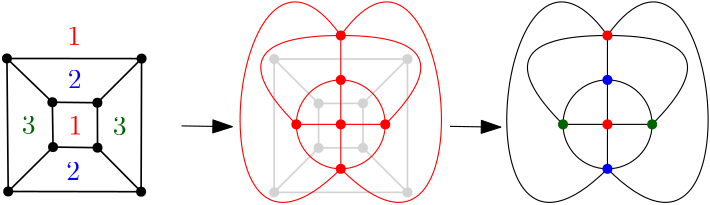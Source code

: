 <?xml version="1.0"?>
<!DOCTYPE ipe SYSTEM "ipe.dtd">
<ipe version="70218" creator="Ipe 7.2.29">
<info created="D:20250216154127" modified="D:20250302104434"/>
<ipestyle name="basic">
<symbol name="arrow/arc(spx)">
<path stroke="sym-stroke" fill="sym-stroke" pen="sym-pen">
0 0 m
-1 0.333 l
-1 -0.333 l
h
</path>
</symbol>
<symbol name="arrow/farc(spx)">
<path stroke="sym-stroke" fill="white" pen="sym-pen">
0 0 m
-1 0.333 l
-1 -0.333 l
h
</path>
</symbol>
<symbol name="arrow/ptarc(spx)">
<path stroke="sym-stroke" fill="sym-stroke" pen="sym-pen">
0 0 m
-1 0.333 l
-0.8 0 l
-1 -0.333 l
h
</path>
</symbol>
<symbol name="arrow/fptarc(spx)">
<path stroke="sym-stroke" fill="white" pen="sym-pen">
0 0 m
-1 0.333 l
-0.8 0 l
-1 -0.333 l
h
</path>
</symbol>
<symbol name="mark/circle(sx)" transformations="translations">
<path fill="sym-stroke">
0.6 0 0 0.6 0 0 e
0.4 0 0 0.4 0 0 e
</path>
</symbol>
<symbol name="mark/disk(sx)" transformations="translations">
<path fill="sym-stroke">
0.6 0 0 0.6 0 0 e
</path>
</symbol>
<symbol name="mark/fdisk(sfx)" transformations="translations">
<group>
<path fill="sym-fill">
0.5 0 0 0.5 0 0 e
</path>
<path fill="sym-stroke" fillrule="eofill">
0.6 0 0 0.6 0 0 e
0.4 0 0 0.4 0 0 e
</path>
</group>
</symbol>
<symbol name="mark/box(sx)" transformations="translations">
<path fill="sym-stroke" fillrule="eofill">
-0.6 -0.6 m
0.6 -0.6 l
0.6 0.6 l
-0.6 0.6 l
h
-0.4 -0.4 m
0.4 -0.4 l
0.4 0.4 l
-0.4 0.4 l
h
</path>
</symbol>
<symbol name="mark/square(sx)" transformations="translations">
<path fill="sym-stroke">
-0.6 -0.6 m
0.6 -0.6 l
0.6 0.6 l
-0.6 0.6 l
h
</path>
</symbol>
<symbol name="mark/fsquare(sfx)" transformations="translations">
<group>
<path fill="sym-fill">
-0.5 -0.5 m
0.5 -0.5 l
0.5 0.5 l
-0.5 0.5 l
h
</path>
<path fill="sym-stroke" fillrule="eofill">
-0.6 -0.6 m
0.6 -0.6 l
0.6 0.6 l
-0.6 0.6 l
h
-0.4 -0.4 m
0.4 -0.4 l
0.4 0.4 l
-0.4 0.4 l
h
</path>
</group>
</symbol>
<symbol name="mark/cross(sx)" transformations="translations">
<group>
<path fill="sym-stroke">
-0.43 -0.57 m
0.57 0.43 l
0.43 0.57 l
-0.57 -0.43 l
h
</path>
<path fill="sym-stroke">
-0.43 0.57 m
0.57 -0.43 l
0.43 -0.57 l
-0.57 0.43 l
h
</path>
</group>
</symbol>
<symbol name="arrow/fnormal(spx)">
<path stroke="sym-stroke" fill="white" pen="sym-pen">
0 0 m
-1 0.333 l
-1 -0.333 l
h
</path>
</symbol>
<symbol name="arrow/pointed(spx)">
<path stroke="sym-stroke" fill="sym-stroke" pen="sym-pen">
0 0 m
-1 0.333 l
-0.8 0 l
-1 -0.333 l
h
</path>
</symbol>
<symbol name="arrow/fpointed(spx)">
<path stroke="sym-stroke" fill="white" pen="sym-pen">
0 0 m
-1 0.333 l
-0.8 0 l
-1 -0.333 l
h
</path>
</symbol>
<symbol name="arrow/linear(spx)">
<path stroke="sym-stroke" pen="sym-pen">
-1 0.333 m
0 0 l
-1 -0.333 l
</path>
</symbol>
<symbol name="arrow/fdouble(spx)">
<path stroke="sym-stroke" fill="white" pen="sym-pen">
0 0 m
-1 0.333 l
-1 -0.333 l
h
-1 0 m
-2 0.333 l
-2 -0.333 l
h
</path>
</symbol>
<symbol name="arrow/double(spx)">
<path stroke="sym-stroke" fill="sym-stroke" pen="sym-pen">
0 0 m
-1 0.333 l
-1 -0.333 l
h
-1 0 m
-2 0.333 l
-2 -0.333 l
h
</path>
</symbol>
<symbol name="arrow/mid-normal(spx)">
<path stroke="sym-stroke" fill="sym-stroke" pen="sym-pen">
0.5 0 m
-0.5 0.333 l
-0.5 -0.333 l
h
</path>
</symbol>
<symbol name="arrow/mid-fnormal(spx)">
<path stroke="sym-stroke" fill="white" pen="sym-pen">
0.5 0 m
-0.5 0.333 l
-0.5 -0.333 l
h
</path>
</symbol>
<symbol name="arrow/mid-pointed(spx)">
<path stroke="sym-stroke" fill="sym-stroke" pen="sym-pen">
0.5 0 m
-0.5 0.333 l
-0.3 0 l
-0.5 -0.333 l
h
</path>
</symbol>
<symbol name="arrow/mid-fpointed(spx)">
<path stroke="sym-stroke" fill="white" pen="sym-pen">
0.5 0 m
-0.5 0.333 l
-0.3 0 l
-0.5 -0.333 l
h
</path>
</symbol>
<symbol name="arrow/mid-double(spx)">
<path stroke="sym-stroke" fill="sym-stroke" pen="sym-pen">
1 0 m
0 0.333 l
0 -0.333 l
h
0 0 m
-1 0.333 l
-1 -0.333 l
h
</path>
</symbol>
<symbol name="arrow/mid-fdouble(spx)">
<path stroke="sym-stroke" fill="white" pen="sym-pen">
1 0 m
0 0.333 l
0 -0.333 l
h
0 0 m
-1 0.333 l
-1 -0.333 l
h
</path>
</symbol>
<anglesize name="22.5 deg" value="22.5"/>
<anglesize name="30 deg" value="30"/>
<anglesize name="45 deg" value="45"/>
<anglesize name="60 deg" value="60"/>
<anglesize name="90 deg" value="90"/>
<arrowsize name="large" value="10"/>
<arrowsize name="small" value="5"/>
<arrowsize name="tiny" value="3"/>
<color name="blue" value="0 0 1"/>
<color name="brown" value="0.647 0.165 0.165"/>
<color name="darkblue" value="0 0 0.545"/>
<color name="darkcyan" value="0 0.545 0.545"/>
<color name="darkgray" value="0.663"/>
<color name="darkgreen" value="0 0.392 0"/>
<color name="darkmagenta" value="0.545 0 0.545"/>
<color name="darkorange" value="1 0.549 0"/>
<color name="darkred" value="0.545 0 0"/>
<color name="gold" value="1 0.843 0"/>
<color name="gray" value="0.745"/>
<color name="green" value="0 1 0"/>
<color name="lightblue" value="0.678 0.847 0.902"/>
<color name="lightcyan" value="0.878 1 1"/>
<color name="lightgray" value="0.827"/>
<color name="lightgreen" value="0.565 0.933 0.565"/>
<color name="lightyellow" value="1 1 0.878"/>
<color name="navy" value="0 0 0.502"/>
<color name="orange" value="1 0.647 0"/>
<color name="pink" value="1 0.753 0.796"/>
<color name="purple" value="0.627 0.125 0.941"/>
<color name="red" value="1 0 0"/>
<color name="seagreen" value="0.18 0.545 0.341"/>
<color name="turquoise" value="0.251 0.878 0.816"/>
<color name="violet" value="0.933 0.51 0.933"/>
<color name="yellow" value="1 1 0"/>
<dashstyle name="dash dot dotted" value="[4 2 1 2 1 2] 0"/>
<dashstyle name="dash dotted" value="[4 2 1 2] 0"/>
<dashstyle name="dashed" value="[4] 0"/>
<dashstyle name="dotted" value="[1 3] 0"/>
<gridsize name="10 pts (~3.5 mm)" value="10"/>
<gridsize name="14 pts (~5 mm)" value="14"/>
<gridsize name="16 pts (~6 mm)" value="16"/>
<gridsize name="20 pts (~7 mm)" value="20"/>
<gridsize name="28 pts (~10 mm)" value="28"/>
<gridsize name="32 pts (~12 mm)" value="32"/>
<gridsize name="4 pts" value="4"/>
<gridsize name="56 pts (~20 mm)" value="56"/>
<gridsize name="8 pts (~3 mm)" value="8"/>
<opacity name="10%" value="0.1"/>
<opacity name="30%" value="0.3"/>
<opacity name="50%" value="0.5"/>
<opacity name="75%" value="0.75"/>
<pen name="fat" value="1.2"/>
<pen name="heavier" value="0.8"/>
<pen name="ultrafat" value="2"/>
<symbolsize name="large" value="5"/>
<symbolsize name="small" value="2"/>
<symbolsize name="tiny" value="1.1"/>
<textsize name="Huge" value="\Huge"/>
<textsize name="LARGE" value="\LARGE"/>
<textsize name="Large" value="\Large"/>
<textsize name="footnote" value="\footnotesize"/>
<textsize name="huge" value="\huge"/>
<textsize name="large" value="\large"/>
<textsize name="script" value="\scriptsize"/>
<textsize name="small" value="\small"/>
<textsize name="tiny" value="\tiny"/>
<textstyle name="center" begin="\begin{center}" end="\end{center}"/>
<textstyle name="item" begin="\begin{itemize}\item{}" end="\end{itemize}"/>
<textstyle name="itemize" begin="\begin{itemize}" end="\end{itemize}"/>
<tiling name="falling" angle="-60" step="4" width="1"/>
<tiling name="rising" angle="30" step="4" width="1"/>
</ipestyle>
<page>
<layer name="alpha"/>
<view layers="alpha" active="alpha"/>
<path layer="alpha" matrix="1 0 0 1 -79.8622 -0.376267" stroke="black" pen="0.6">
271.681 704.106 m
288.029 688.344 l
</path>
<path matrix="1 0 0 1 -79.8622 -0.376267" stroke="black" pen="0.6">
304.237 688.174 m
320.147 704.055 l
</path>
<path matrix="1 0 0 1 -79.8622 -0.376267" stroke="black" pen="0.6">
288.283 672.208 m
272.134 656.219 l
</path>
<path matrix="1 0 0 1 -79.8622 -0.376267" stroke="black" pen="0.6">
304.291 671.993 m
319.98 656.139 l
</path>
<path matrix="1 0 0 1 -79.8622 -0.376267" stroke="black" pen="0.6">
271.681 704.106 m
320.147 704.055 l
</path>
<path matrix="1 0 0 1 -79.8622 -0.376267" stroke="black" pen="0.6">
319.98 656.139 m
272.134 656.219 l
</path>
<path matrix="1 0 0 1 -79.8622 -0.376267" stroke="black" pen="0.6">
288.029 688.344 m
304.237 688.174 l
</path>
<path matrix="1 0 0 1 -79.8622 -0.376267" stroke="black" pen="0.6">
304.291 671.993 m
288.283 672.208 l
</path>
<path matrix="1 0 0 1 -79.8622 -0.376267" stroke="black" pen="0.6">
320.147 704.055 m
319.98 656.139 l
</path>
<path matrix="1 0 0 1 -79.8622 -0.376267" stroke="black" pen="0.6">
272.134 656.219 m
271.681 704.106 l
</path>
<path matrix="1 0 0 1 -79.8622 -0.376267" stroke="black" pen="0.6">
304.237 688.174 m
304.291 671.993 l
</path>
<path matrix="1 0 0 1 -79.8622 -0.376267" stroke="black" pen="0.6">
288.283 672.208 m
288.029 688.344 l
</path>
<use matrix="1 0 0 1 -63.8337 -0.0321782" name="mark/disk(sx)" pos="272 688" size="normal" stroke="black"/>
<use matrix="1 0 0 1 -79.6257 -0.202654" name="mark/disk(sx)" pos="304 688" size="normal" stroke="black"/>
<use matrix="1 0 0 1 -79.5711 15.6163" name="mark/disk(sx)" pos="304 656" size="normal" stroke="black"/>
<use matrix="1 0 0 1 -63.5792 15.8321" name="mark/disk(sx)" pos="272 656" size="normal" stroke="black"/>
<use matrix="1 0 0 1 -63.7278 15.8424" name="mark/disk(sx)" pos="256 640" size="normal" stroke="black"/>
<use matrix="1 0 0 1 -64.1816 -0.269926" name="mark/disk(sx)" pos="256 704" size="normal" stroke="black"/>
<use matrix="1 0 0 1 -79.715 -0.320823" name="mark/disk(sx)" pos="320 704" size="normal" stroke="black"/>
<use matrix="1 0 0 1 -79.8818 15.7626" name="mark/disk(sx)" pos="320 640" size="normal" stroke="black"/>
<path stroke="lightgray" pen="0.6">
288.006 703.523 m
304.006 687.523 l
</path>
<path matrix="1 0 0 1 -87.9944 7.52293" stroke="lightgray" pen="0.6">
407.978 680.046 m
424 696 l
</path>
<path matrix="1 0 0 1 24.0056 7.52293" stroke="lightgray" pen="0.6">
280 664 m
264 648 l
</path>
<path matrix="1 0 0 1 -87.9944 7.52293" stroke="lightgray" pen="0.6">
407.986 664.014 m
424 648 l
</path>
<path stroke="lightgray" pen="0.6">
288.006 703.523 m
336.006 703.523 l
</path>
<path matrix="1 0 0 1 24.0056 7.52293" stroke="lightgray" pen="0.6">
312 648 m
264 648 l
</path>
<path matrix="1 0 0 1 -87.9944 7.52293" stroke="lightgray" pen="0.6">
392 680 m
407.978 680.046 l
</path>
<path matrix="1 0 0 1 -87.9944 7.52293" stroke="lightgray" pen="0.6">
407.986 664.014 m
392 664 l
</path>
<path matrix="1 0 0 1 24.0056 7.52293" stroke="lightgray" pen="0.6">
312 696 m
312 648 l
</path>
<path stroke="lightgray" pen="0.6">
288.006 655.523 m
288.006 703.523 l
</path>
<path matrix="1 0 0 1 -87.9944 7.52293" stroke="lightgray" pen="0.6">
407.978 680.046 m
407.986 664.014 l
</path>
<path matrix="1 0 0 1 -87.9944 7.52293" stroke="lightgray" pen="0.6">
392 664 m
392 680 l
</path>
<use matrix="1 0 0 1 32.0056 -0.477071" name="mark/disk(sx)" pos="272 688" size="normal" stroke="lightgray"/>
<use matrix="1 0 0 1 15.9836 -0.431299" name="mark/disk(sx)" pos="304 688" size="normal" stroke="lightgray"/>
<use matrix="1 0 0 1 15.9916 15.5369" name="mark/disk(sx)" pos="304 656" size="normal" stroke="lightgray"/>
<use matrix="1 0 0 1 32.0056 15.5229" name="mark/disk(sx)" pos="272 656" size="normal" stroke="lightgray"/>
<use matrix="1 0 0 1 32.0056 15.5229" name="mark/disk(sx)" pos="256 640" size="normal" stroke="lightgray"/>
<use matrix="1 0 0 1 32.0056 -0.477071" name="mark/disk(sx)" pos="256 704" size="normal" stroke="lightgray"/>
<use matrix="1 0 0 1 16.0056 -0.477071" name="mark/disk(sx)" pos="320 704" size="normal" stroke="lightgray"/>
<use matrix="1 0 0 1 16.0056 15.5229" name="mark/disk(sx)" pos="320 640" size="normal" stroke="lightgray"/>
<path matrix="1 0 0 1 -79.8622 -0.416775" stroke="black" arrow="normal/normal">
334.538 679.869 m
352.819 679.587 l
</path>
<path matrix="1 0 0 1 16.7761 -0.577336" stroke="black" arrow="normal/normal">
334.538 679.869 m
352.819 679.587 l
</path>
<text matrix="1 0 0 1 5.94387 -16.4721" transformations="translations" pos="207.567 725.069" stroke="red" type="label" width="4.981" height="6.42" depth="0" valign="baseline">1</text>
<text matrix="1 0 0 1 6.38379 -48.7221" transformations="translations" pos="207.567 725.069" stroke="red" type="label" width="4.981" height="6.42" depth="0" valign="baseline">1</text>
<text matrix="1 0 0 1 -20.1326 13.5961" transformations="translations" pos="233.844 679.347" stroke="blue" type="label" width="4.981" height="6.42" depth="0" valign="baseline" style="math">2</text>
<text matrix="1 0 0 1 -20.64 -19.3969" transformations="translations" pos="233.844 679.347" stroke="blue" type="label" width="4.981" height="6.42" depth="0" valign="baseline" style="math">2</text>
<text matrix="1 0 0 1 -3.94772 -3.28071" transformations="translations" pos="233.844 679.347" stroke="darkgreen" type="label" width="4.981" height="6.42" depth="0" valign="baseline" style="math">3</text>
<text matrix="1 0 0 1 -36.673 -2.79453" transformations="translations" pos="233.844 679.347" stroke="darkgreen" type="label" width="4.981" height="6.42" depth="0" valign="baseline" style="math">3</text>
<use name="mark/disk(sx)" pos="312 712" size="normal" stroke="red"/>
<use name="mark/disk(sx)" pos="312 680" size="normal" stroke="red"/>
<use name="mark/disk(sx)" pos="312 696" size="normal" stroke="red"/>
<use name="mark/disk(sx)" pos="312 664" size="normal" stroke="red"/>
<use name="mark/disk(sx)" pos="296 680" size="normal" stroke="red"/>
<use name="mark/disk(sx)" pos="328 680" size="normal" stroke="red"/>
<path stroke="red">
296 680 m
16 0 0 -16 312 680 312 696 a
</path>
<path stroke="red">
312 696 m
16 0 0 -16 312 680 328 680 a
</path>
<path stroke="red">
328 680 m
16 0 0 -16 312 680 312 664 a
</path>
<path stroke="red">
312 664 m
16 0 0 -16 312 680 296 680 a
</path>
<path stroke="red">
312 712 m
312 696 l
</path>
<path stroke="red">
296 680 m
312 680 l
</path>
<path stroke="red">
312 696 m
312 680 l
</path>
<path stroke="red">
328 680 m
312 680 l
</path>
<path stroke="red">
312 680 m
312 664 l
</path>
<path stroke="red">
296 680 m
264 712
312 712 c
</path>
<path stroke="red">
328 680 m
360 712
312 712 c
</path>
<path stroke="red">
312 664 m
256 608
272 768
312 712 c
</path>
<path stroke="red">
312 664 m
368 608
352 768
312 712 c
</path>
<path stroke="black">
392 680 m
16 0 0 -16 408 680 408 696 a
</path>
<path stroke="black">
408 696 m
16.0839 0 0 -16.0839 408 679.916 424.084 680 a
</path>
<path stroke="black">
424.084 680 m
16.0839 0 0 -16.0839 408 680.084 408 664 a
</path>
<path stroke="black">
408 664 m
16 0 0 -16 408 680 392 680 a
</path>
<path stroke="black">
408 712 m
408 696 l
</path>
<path stroke="black">
392 680 m
408 680 l
</path>
<path stroke="black">
408 696 m
408 680 l
</path>
<path stroke="black">
424.084 680 m
408 680 l
</path>
<path stroke="black">
408 680 m
408 664 l
</path>
<path stroke="black">
392 680 m
360 712
408 712 c
</path>
<path stroke="black">
424.084 680 m
456 712
408 712 c
</path>
<path stroke="black">
408 664 m
352 608
368 768
408 712 c
</path>
<path stroke="black">
408 664 m
464 608
448 768
408 712 c
</path>
<use matrix="1 0 0 1 96 0" name="mark/disk(sx)" pos="312 712" size="normal" stroke="red"/>
<use matrix="1 0 0 1 96 0" name="mark/disk(sx)" pos="312 680" size="normal" stroke="red"/>
<use matrix="1 0 0 1 96 0" name="mark/disk(sx)" pos="312 696" size="normal" stroke="blue"/>
<use matrix="1 0 0 1 96 0" name="mark/disk(sx)" pos="312 664" size="normal" stroke="blue"/>
<use matrix="1 0 0 1 96 0" name="mark/disk(sx)" pos="296 680" size="normal" stroke="darkgreen"/>
<use matrix="1 0 0 1 96.0837 0" name="mark/disk(sx)" pos="328 680" size="normal" stroke="darkgreen"/>
</page>
</ipe>

